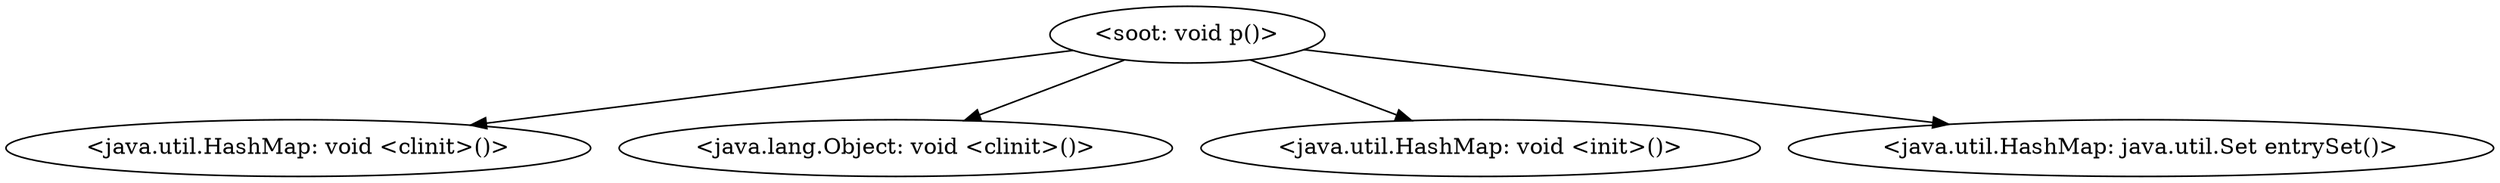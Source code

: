 digraph "call-graph" {
    "<soot: void p()>"
    "<java.util.HashMap: void <clinit>()>"
    "<soot: void p()>"->"<java.util.HashMap: void <clinit>()>";
    "<java.lang.Object: void <clinit>()>"
    "<soot: void p()>"->"<java.lang.Object: void <clinit>()>";
    "<java.util.HashMap: void <init>()>"
    "<soot: void p()>"->"<java.util.HashMap: void <init>()>";
    "<java.util.HashMap: java.util.Set entrySet()>"
    "<soot: void p()>"->"<java.util.HashMap: java.util.Set entrySet()>";
}
